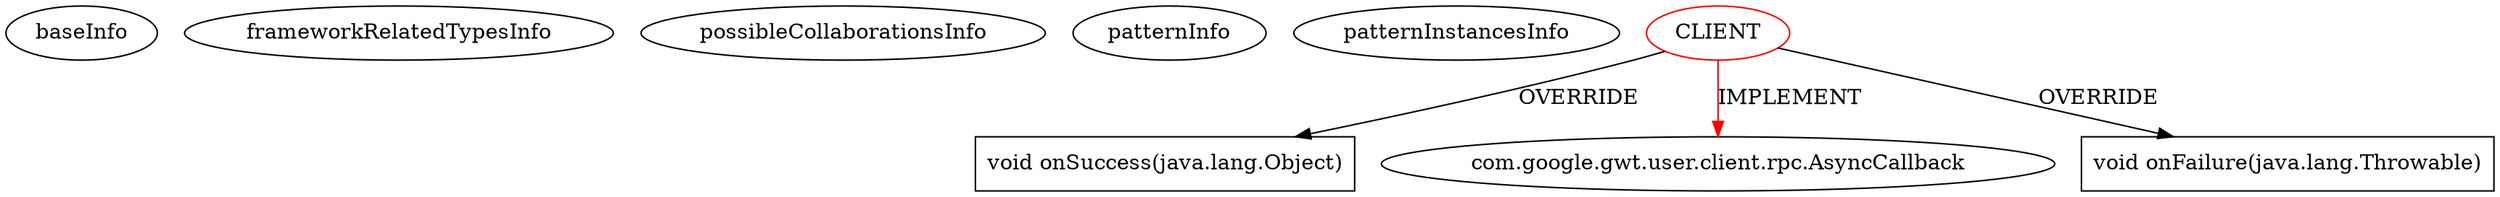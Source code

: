 digraph {
baseInfo[graphId=1325,category="pattern",isAnonymous=false,possibleRelation=false]
frameworkRelatedTypesInfo[0="com.google.gwt.user.client.rpc.AsyncCallback"]
possibleCollaborationsInfo[]
patternInfo[frequency=3.0,patternRootClient=0]
patternInstancesInfo[0="hmiguellima-ugat~/hmiguellima-ugat/ugat-master/src/org/ucp/gwt/util/ManagedCallback.java~ManagedCallback~2948",1="neilsh-gwtfb~/neilsh-gwtfb/gwtfb-master/GwtFB/src/com/gwtfb/client/Callback.java~Callback~4131",2="hmiguellima-ugat~/hmiguellima-ugat/ugat-master/src/org/ucp/gwt/util/CallbackAdapter.java~CallbackAdapter~2947"]
3[label="void onSuccess(java.lang.Object)",vertexType="OVERRIDING_METHOD_DECLARATION",isFrameworkType=false,shape=box]
0[label="CLIENT",vertexType="ROOT_CLIENT_CLASS_DECLARATION",isFrameworkType=false,color=red]
1[label="com.google.gwt.user.client.rpc.AsyncCallback",vertexType="FRAMEWORK_INTERFACE_TYPE",isFrameworkType=false]
2[label="void onFailure(java.lang.Throwable)",vertexType="OVERRIDING_METHOD_DECLARATION",isFrameworkType=false,shape=box]
0->2[label="OVERRIDE"]
0->1[label="IMPLEMENT",color=red]
0->3[label="OVERRIDE"]
}
